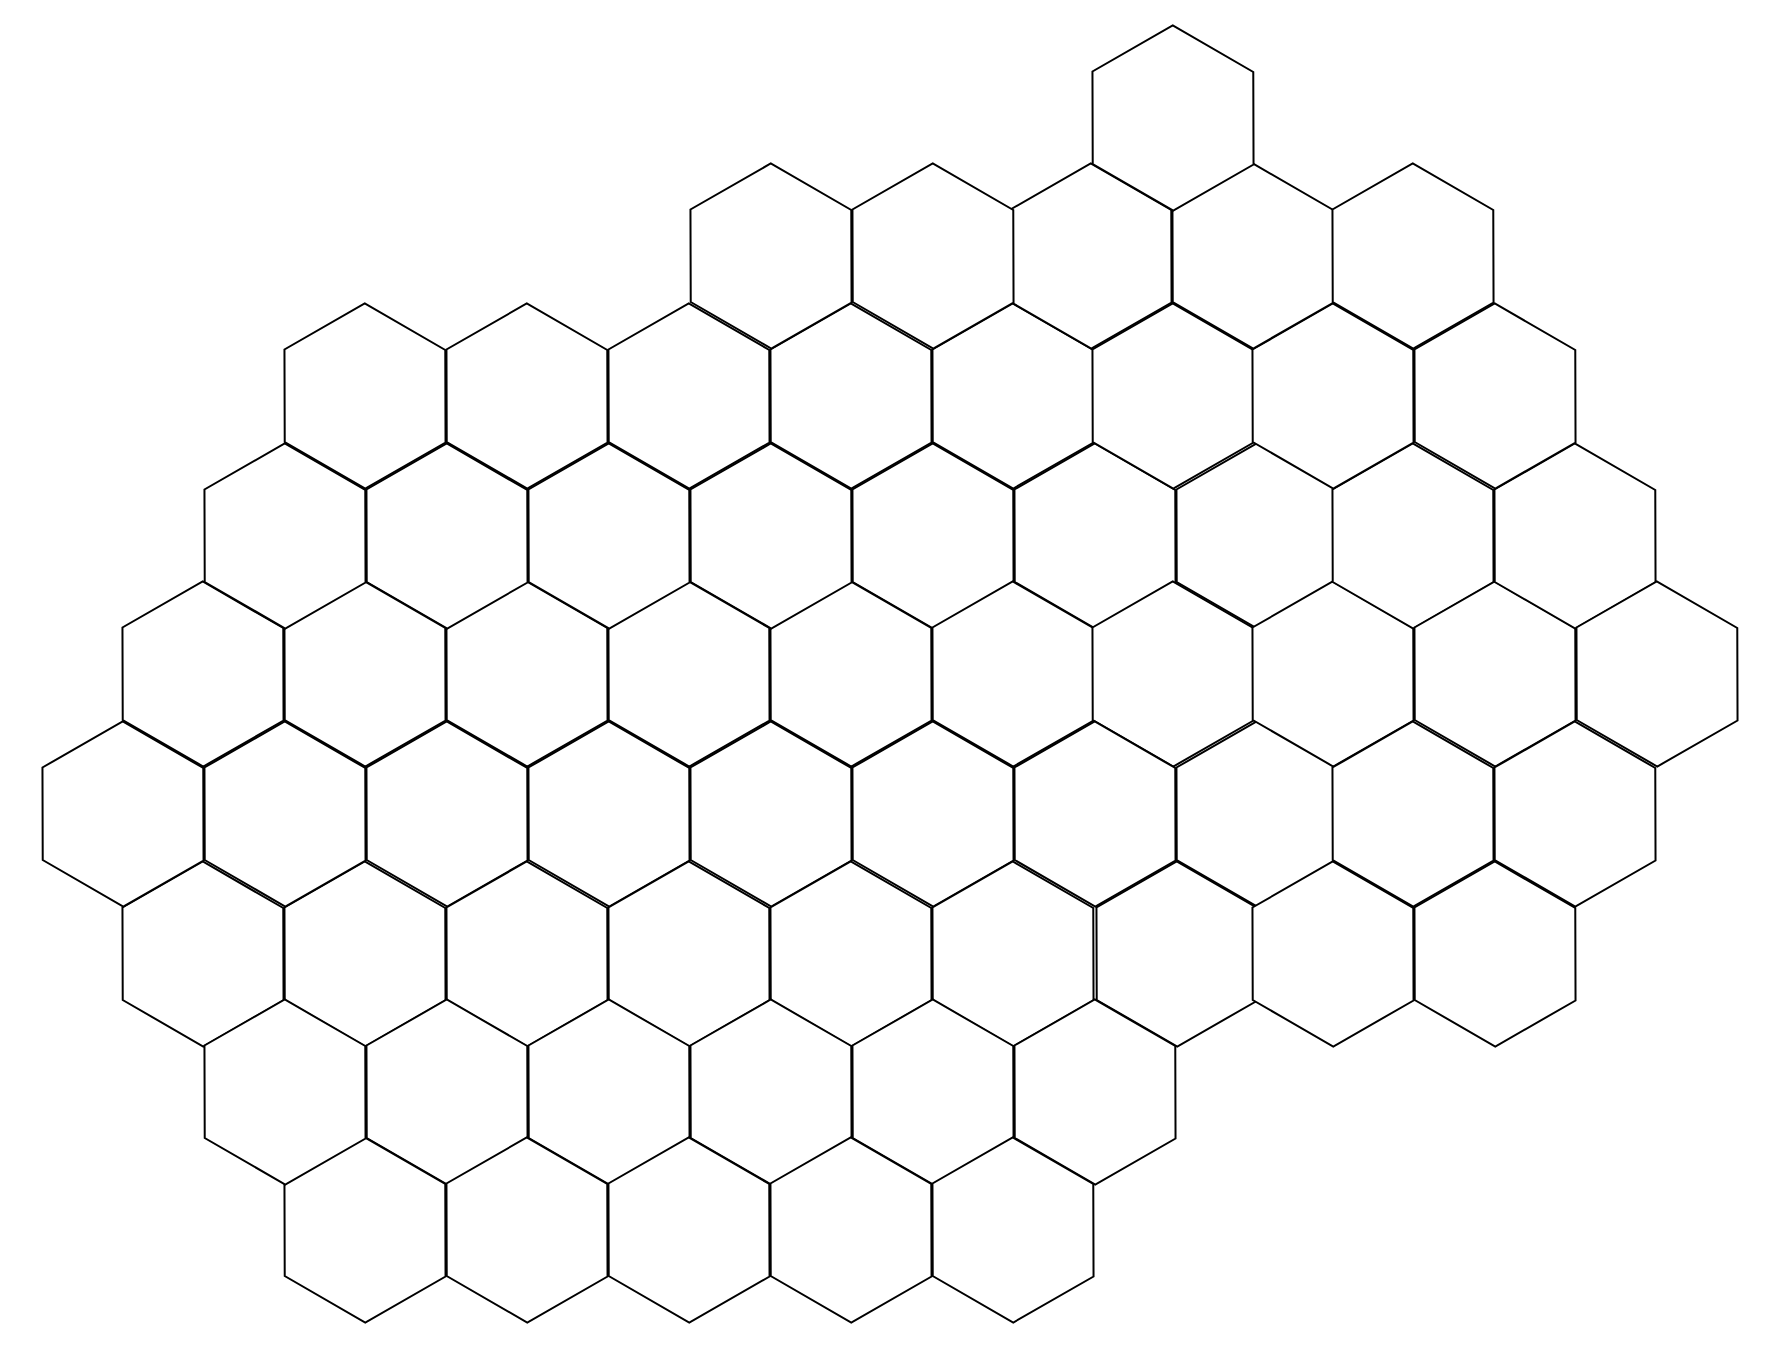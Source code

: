 <mxfile version="20.8.3" type="github">
  <diagram id="XPhTKNF28dQuIdIMpQ-h" name="第 1 页">
    <mxGraphModel dx="2099" dy="1924" grid="0" gridSize="10" guides="1" tooltips="1" connect="1" arrows="1" fold="1" page="1" pageScale="1" pageWidth="827" pageHeight="1169" math="0" shadow="0">
      <root>
        <mxCell id="0" />
        <mxCell id="1" parent="0" />
        <mxCell id="LTn0dVmBfaK23uDgp_GB-1" value="" style="verticalLabelPosition=bottom;verticalAlign=top;html=1;shape=hexagon;perimeter=hexagonPerimeter2;arcSize=6;size=0.25;rotation=30;" vertex="1" parent="1">
          <mxGeometry x="350.0" y="200" width="93" height="80" as="geometry" />
        </mxCell>
        <mxCell id="LTn0dVmBfaK23uDgp_GB-2" value="" style="verticalLabelPosition=bottom;verticalAlign=top;html=1;shape=hexagon;perimeter=hexagonPerimeter2;arcSize=6;size=0.25;rotation=30;" vertex="1" parent="1">
          <mxGeometry x="431.0" y="200" width="93" height="80" as="geometry" />
        </mxCell>
        <mxCell id="LTn0dVmBfaK23uDgp_GB-3" value="" style="verticalLabelPosition=bottom;verticalAlign=top;html=1;shape=hexagon;perimeter=hexagonPerimeter2;arcSize=6;size=0.25;rotation=30;" vertex="1" parent="1">
          <mxGeometry x="390.0" y="269" width="93" height="80" as="geometry" />
        </mxCell>
        <mxCell id="LTn0dVmBfaK23uDgp_GB-4" value="" style="verticalLabelPosition=bottom;verticalAlign=top;html=1;shape=hexagon;perimeter=hexagonPerimeter2;arcSize=6;size=0.25;rotation=30;" vertex="1" parent="1">
          <mxGeometry x="309.0" y="269" width="93" height="80" as="geometry" />
        </mxCell>
        <mxCell id="LTn0dVmBfaK23uDgp_GB-5" value="" style="verticalLabelPosition=bottom;verticalAlign=top;html=1;shape=hexagon;perimeter=hexagonPerimeter2;arcSize=6;size=0.25;rotation=30;" vertex="1" parent="1">
          <mxGeometry x="269.0" y="200" width="93" height="80" as="geometry" />
        </mxCell>
        <mxCell id="LTn0dVmBfaK23uDgp_GB-6" value="" style="verticalLabelPosition=bottom;verticalAlign=top;html=1;shape=hexagon;perimeter=hexagonPerimeter2;arcSize=6;size=0.25;rotation=30;" vertex="1" parent="1">
          <mxGeometry x="350.0" y="339" width="93" height="80" as="geometry" />
        </mxCell>
        <mxCell id="LTn0dVmBfaK23uDgp_GB-7" value="" style="verticalLabelPosition=bottom;verticalAlign=top;html=1;shape=hexagon;perimeter=hexagonPerimeter2;arcSize=6;size=0.25;rotation=30;" vertex="1" parent="1">
          <mxGeometry x="390.0" y="130" width="93" height="80" as="geometry" />
        </mxCell>
        <mxCell id="LTn0dVmBfaK23uDgp_GB-8" value="" style="verticalLabelPosition=bottom;verticalAlign=top;html=1;shape=hexagon;perimeter=hexagonPerimeter2;arcSize=6;size=0.25;rotation=30;" vertex="1" parent="1">
          <mxGeometry x="309.0" y="130" width="93" height="80" as="geometry" />
        </mxCell>
        <mxCell id="LTn0dVmBfaK23uDgp_GB-9" value="" style="verticalLabelPosition=bottom;verticalAlign=top;html=1;shape=hexagon;perimeter=hexagonPerimeter2;arcSize=6;size=0.25;rotation=30;" vertex="1" parent="1">
          <mxGeometry x="470.0" y="130" width="93" height="80" as="geometry" />
        </mxCell>
        <mxCell id="LTn0dVmBfaK23uDgp_GB-10" value="" style="verticalLabelPosition=bottom;verticalAlign=top;html=1;shape=hexagon;perimeter=hexagonPerimeter2;arcSize=6;size=0.25;rotation=30;" vertex="1" parent="1">
          <mxGeometry x="512" y="200" width="93" height="80" as="geometry" />
        </mxCell>
        <mxCell id="LTn0dVmBfaK23uDgp_GB-11" value="" style="verticalLabelPosition=bottom;verticalAlign=top;html=1;shape=hexagon;perimeter=hexagonPerimeter2;arcSize=6;size=0.25;rotation=30;" vertex="1" parent="1">
          <mxGeometry x="470.0" y="269" width="93" height="80" as="geometry" />
        </mxCell>
        <mxCell id="LTn0dVmBfaK23uDgp_GB-12" value="" style="verticalLabelPosition=bottom;verticalAlign=top;html=1;shape=hexagon;perimeter=hexagonPerimeter2;arcSize=6;size=0.25;rotation=30;" vertex="1" parent="1">
          <mxGeometry x="431.0" y="339" width="93" height="80" as="geometry" />
        </mxCell>
        <mxCell id="LTn0dVmBfaK23uDgp_GB-13" value="" style="verticalLabelPosition=bottom;verticalAlign=top;html=1;shape=hexagon;perimeter=hexagonPerimeter2;arcSize=6;size=0.25;rotation=30;" vertex="1" parent="1">
          <mxGeometry x="512.0" y="339" width="93" height="80" as="geometry" />
        </mxCell>
        <mxCell id="LTn0dVmBfaK23uDgp_GB-14" value="" style="verticalLabelPosition=bottom;verticalAlign=top;html=1;shape=hexagon;perimeter=hexagonPerimeter2;arcSize=6;size=0.25;rotation=30;" vertex="1" parent="1">
          <mxGeometry x="550" y="269" width="93" height="80" as="geometry" />
        </mxCell>
        <mxCell id="LTn0dVmBfaK23uDgp_GB-15" value="" style="verticalLabelPosition=bottom;verticalAlign=top;html=1;shape=hexagon;perimeter=hexagonPerimeter2;arcSize=6;size=0.25;rotation=30;" vertex="1" parent="1">
          <mxGeometry x="590" y="200" width="93" height="80" as="geometry" />
        </mxCell>
        <mxCell id="LTn0dVmBfaK23uDgp_GB-16" value="" style="verticalLabelPosition=bottom;verticalAlign=top;html=1;shape=hexagon;perimeter=hexagonPerimeter2;arcSize=6;size=0.25;rotation=30;" vertex="1" parent="1">
          <mxGeometry x="550" y="130" width="93" height="80" as="geometry" />
        </mxCell>
        <mxCell id="LTn0dVmBfaK23uDgp_GB-17" value="" style="shape=image;verticalLabelPosition=bottom;verticalAlign=top;imageAspect=0;image=https://cdn.discordapp.com/attachments/878496221998772225/1061518419993821224/magicut_1673156061437.png" vertex="1" parent="1">
          <mxGeometry x="266" y="192.0" width="102" height="101" as="geometry" />
        </mxCell>
        <mxCell id="LTn0dVmBfaK23uDgp_GB-18" value="" style="shape=image;verticalLabelPosition=bottom;verticalAlign=top;imageAspect=0;image=https://cdn.discordapp.com/attachments/878496221998772225/1061518419993821224/magicut_1673156061437.png" vertex="1" parent="1">
          <mxGeometry x="348" y="192.0" width="102" height="101" as="geometry" />
        </mxCell>
        <mxCell id="LTn0dVmBfaK23uDgp_GB-19" value="" style="shape=image;verticalLabelPosition=bottom;verticalAlign=top;imageAspect=0;image=https://cdn.discordapp.com/attachments/878496221998772225/1061518419993821224/magicut_1673156061437.png" vertex="1" parent="1">
          <mxGeometry x="429" y="192.0" width="102" height="101" as="geometry" />
        </mxCell>
        <mxCell id="LTn0dVmBfaK23uDgp_GB-20" value="" style="shape=image;verticalLabelPosition=bottom;verticalAlign=top;imageAspect=0;image=https://cdn.discordapp.com/attachments/878496221998772225/1061518419993821224/magicut_1673156061437.png" vertex="1" parent="1">
          <mxGeometry x="510" y="192.0" width="102" height="101" as="geometry" />
        </mxCell>
        <mxCell id="LTn0dVmBfaK23uDgp_GB-21" value="" style="shape=image;verticalLabelPosition=bottom;verticalAlign=top;imageAspect=0;image=https://cdn.discordapp.com/attachments/878496221998772225/1061518419993821224/magicut_1673156061437.png" vertex="1" parent="1">
          <mxGeometry x="388" y="123.0" width="102" height="101" as="geometry" />
        </mxCell>
        <mxCell id="LTn0dVmBfaK23uDgp_GB-22" value="" style="verticalLabelPosition=bottom;verticalAlign=top;html=1;shape=hexagon;perimeter=hexagonPerimeter2;arcSize=6;size=0.25;rotation=30;" vertex="1" parent="1">
          <mxGeometry x="228.0" y="269" width="93" height="80" as="geometry" />
        </mxCell>
        <mxCell id="LTn0dVmBfaK23uDgp_GB-23" value="" style="verticalLabelPosition=bottom;verticalAlign=top;html=1;shape=hexagon;perimeter=hexagonPerimeter2;arcSize=6;size=0.25;rotation=30;" vertex="1" parent="1">
          <mxGeometry x="269.0" y="339" width="93" height="80" as="geometry" />
        </mxCell>
        <mxCell id="LTn0dVmBfaK23uDgp_GB-24" value="" style="verticalLabelPosition=bottom;verticalAlign=top;html=1;shape=hexagon;perimeter=hexagonPerimeter2;arcSize=6;size=0.25;rotation=30;" vertex="1" parent="1">
          <mxGeometry x="188.0" y="339" width="93" height="80" as="geometry" />
        </mxCell>
        <mxCell id="LTn0dVmBfaK23uDgp_GB-25" value="" style="verticalLabelPosition=bottom;verticalAlign=top;html=1;shape=hexagon;perimeter=hexagonPerimeter2;arcSize=6;size=0.25;rotation=30;" vertex="1" parent="1">
          <mxGeometry x="147.0" y="269" width="93" height="80" as="geometry" />
        </mxCell>
        <mxCell id="LTn0dVmBfaK23uDgp_GB-26" value="" style="verticalLabelPosition=bottom;verticalAlign=top;html=1;shape=hexagon;perimeter=hexagonPerimeter2;arcSize=6;size=0.25;rotation=30;" vertex="1" parent="1">
          <mxGeometry x="188.0" y="200" width="93" height="80" as="geometry" />
        </mxCell>
        <mxCell id="LTn0dVmBfaK23uDgp_GB-27" value="" style="verticalLabelPosition=bottom;verticalAlign=top;html=1;shape=hexagon;perimeter=hexagonPerimeter2;arcSize=6;size=0.25;rotation=30;" vertex="1" parent="1">
          <mxGeometry x="228.0" y="130" width="93" height="80" as="geometry" />
        </mxCell>
        <mxCell id="LTn0dVmBfaK23uDgp_GB-28" value="" style="verticalLabelPosition=bottom;verticalAlign=top;html=1;shape=hexagon;perimeter=hexagonPerimeter2;arcSize=6;size=0.25;rotation=30;" vertex="1" parent="1">
          <mxGeometry x="147.0" y="130" width="93" height="80" as="geometry" />
        </mxCell>
        <mxCell id="LTn0dVmBfaK23uDgp_GB-29" value="" style="verticalLabelPosition=bottom;verticalAlign=top;html=1;shape=hexagon;perimeter=hexagonPerimeter2;arcSize=6;size=0.25;rotation=30;" vertex="1" parent="1">
          <mxGeometry x="107.0" y="200" width="93" height="80" as="geometry" />
        </mxCell>
        <mxCell id="LTn0dVmBfaK23uDgp_GB-30" value="" style="verticalLabelPosition=bottom;verticalAlign=top;html=1;shape=hexagon;perimeter=hexagonPerimeter2;arcSize=6;size=0.25;rotation=30;" vertex="1" parent="1">
          <mxGeometry x="66.0" y="269" width="93" height="80" as="geometry" />
        </mxCell>
        <mxCell id="LTn0dVmBfaK23uDgp_GB-31" value="" style="verticalLabelPosition=bottom;verticalAlign=top;html=1;shape=hexagon;perimeter=hexagonPerimeter2;arcSize=6;size=0.25;rotation=30;" vertex="1" parent="1">
          <mxGeometry x="107.0" y="339" width="93" height="80" as="geometry" />
        </mxCell>
        <mxCell id="LTn0dVmBfaK23uDgp_GB-32" value="" style="verticalLabelPosition=bottom;verticalAlign=top;html=1;shape=hexagon;perimeter=hexagonPerimeter2;arcSize=6;size=0.25;rotation=30;" vertex="1" parent="1">
          <mxGeometry x="147.0" y="409" width="93" height="80" as="geometry" />
        </mxCell>
        <mxCell id="LTn0dVmBfaK23uDgp_GB-33" value="" style="verticalLabelPosition=bottom;verticalAlign=top;html=1;shape=hexagon;perimeter=hexagonPerimeter2;arcSize=6;size=0.25;rotation=30;" vertex="1" parent="1">
          <mxGeometry x="228.0" y="409" width="93" height="80" as="geometry" />
        </mxCell>
        <mxCell id="LTn0dVmBfaK23uDgp_GB-34" value="" style="verticalLabelPosition=bottom;verticalAlign=top;html=1;shape=hexagon;perimeter=hexagonPerimeter2;arcSize=6;size=0.25;rotation=30;" vertex="1" parent="1">
          <mxGeometry x="309.0" y="409" width="93" height="80" as="geometry" />
        </mxCell>
        <mxCell id="LTn0dVmBfaK23uDgp_GB-35" value="" style="verticalLabelPosition=bottom;verticalAlign=top;html=1;shape=hexagon;perimeter=hexagonPerimeter2;arcSize=6;size=0.25;rotation=30;" vertex="1" parent="1">
          <mxGeometry x="390.0" y="409" width="93" height="80" as="geometry" />
        </mxCell>
        <mxCell id="LTn0dVmBfaK23uDgp_GB-36" value="" style="verticalLabelPosition=bottom;verticalAlign=top;html=1;shape=hexagon;perimeter=hexagonPerimeter2;arcSize=6;size=0.25;rotation=30;" vertex="1" parent="1">
          <mxGeometry x="472.0" y="409" width="93" height="80" as="geometry" />
        </mxCell>
        <mxCell id="LTn0dVmBfaK23uDgp_GB-37" value="" style="shape=image;verticalLabelPosition=bottom;verticalAlign=top;imageAspect=0;image=https://cdn.discordapp.com/attachments/878496221998772225/1061518419993821224/magicut_1673156061437.png" vertex="1" parent="1">
          <mxGeometry x="226" y="262.0" width="102" height="101" as="geometry" />
        </mxCell>
        <mxCell id="LTn0dVmBfaK23uDgp_GB-38" value="" style="shape=image;verticalLabelPosition=bottom;verticalAlign=top;imageAspect=0;image=https://cdn.discordapp.com/attachments/878496221998772225/1061518419993821224/magicut_1673156061437.png" vertex="1" parent="1">
          <mxGeometry x="142.5" y="262.0" width="102" height="101" as="geometry" />
        </mxCell>
        <mxCell id="LTn0dVmBfaK23uDgp_GB-39" value="" style="shape=image;verticalLabelPosition=bottom;verticalAlign=top;imageAspect=0;image=https://cdn.discordapp.com/attachments/878496221998772225/1061518419993821224/magicut_1673156061437.png" vertex="1" parent="1">
          <mxGeometry x="102.5" y="331.0" width="102" height="101" as="geometry" />
        </mxCell>
        <mxCell id="LTn0dVmBfaK23uDgp_GB-40" value="" style="shape=image;verticalLabelPosition=bottom;verticalAlign=top;imageAspect=0;image=https://cdn.discordapp.com/attachments/878496221998772225/1061518419993821224/magicut_1673156061437.png" vertex="1" parent="1">
          <mxGeometry x="186" y="331.0" width="102" height="101" as="geometry" />
        </mxCell>
        <mxCell id="LTn0dVmBfaK23uDgp_GB-41" value="" style="shape=image;verticalLabelPosition=bottom;verticalAlign=top;imageAspect=0;image=https://cdn.discordapp.com/attachments/878496221998772225/1061518419993821224/magicut_1673156061437.png" vertex="1" parent="1">
          <mxGeometry x="266" y="331.0" width="102" height="101" as="geometry" />
        </mxCell>
        <mxCell id="LTn0dVmBfaK23uDgp_GB-42" value="" style="shape=image;verticalLabelPosition=bottom;verticalAlign=top;imageAspect=0;image=https://cdn.discordapp.com/attachments/878496221998772225/1061518419993821224/magicut_1673156061437.png" vertex="1" parent="1">
          <mxGeometry x="348" y="331.0" width="102" height="101" as="geometry" />
        </mxCell>
        <mxCell id="LTn0dVmBfaK23uDgp_GB-43" value="" style="shape=image;verticalLabelPosition=bottom;verticalAlign=top;imageAspect=0;image=https://cdn.discordapp.com/attachments/878496221998772225/1061518419993821224/magicut_1673156061437.png" vertex="1" parent="1">
          <mxGeometry x="307" y="401.0" width="102" height="101" as="geometry" />
        </mxCell>
        <mxCell id="LTn0dVmBfaK23uDgp_GB-44" value="" style="verticalLabelPosition=bottom;verticalAlign=top;html=1;shape=hexagon;perimeter=hexagonPerimeter2;arcSize=6;size=0.25;rotation=30;" vertex="1" parent="1">
          <mxGeometry x="631" y="269" width="93" height="80" as="geometry" />
        </mxCell>
        <mxCell id="LTn0dVmBfaK23uDgp_GB-45" value="" style="verticalLabelPosition=bottom;verticalAlign=top;html=1;shape=hexagon;perimeter=hexagonPerimeter2;arcSize=6;size=0.25;rotation=30;" vertex="1" parent="1">
          <mxGeometry x="671" y="200" width="93" height="80" as="geometry" />
        </mxCell>
        <mxCell id="LTn0dVmBfaK23uDgp_GB-46" value="" style="verticalLabelPosition=bottom;verticalAlign=top;html=1;shape=hexagon;perimeter=hexagonPerimeter2;arcSize=6;size=0.25;rotation=30;" vertex="1" parent="1">
          <mxGeometry x="590" y="339" width="93" height="80" as="geometry" />
        </mxCell>
        <mxCell id="LTn0dVmBfaK23uDgp_GB-47" value="" style="verticalLabelPosition=bottom;verticalAlign=top;html=1;shape=hexagon;perimeter=hexagonPerimeter2;arcSize=6;size=0.25;rotation=30;" vertex="1" parent="1">
          <mxGeometry x="671" y="339" width="93" height="80" as="geometry" />
        </mxCell>
        <mxCell id="LTn0dVmBfaK23uDgp_GB-48" value="" style="verticalLabelPosition=bottom;verticalAlign=top;html=1;shape=hexagon;perimeter=hexagonPerimeter2;arcSize=6;size=0.25;rotation=30;" vertex="1" parent="1">
          <mxGeometry x="712" y="269" width="93" height="80" as="geometry" />
        </mxCell>
        <mxCell id="LTn0dVmBfaK23uDgp_GB-49" value="" style="verticalLabelPosition=bottom;verticalAlign=top;html=1;shape=hexagon;perimeter=hexagonPerimeter2;arcSize=6;size=0.25;rotation=30;" vertex="1" parent="1">
          <mxGeometry x="550" y="409" width="93" height="80" as="geometry" />
        </mxCell>
        <mxCell id="LTn0dVmBfaK23uDgp_GB-50" value="" style="verticalLabelPosition=bottom;verticalAlign=top;html=1;shape=hexagon;perimeter=hexagonPerimeter2;arcSize=6;size=0.25;rotation=30;" vertex="1" parent="1">
          <mxGeometry x="631" y="409" width="93" height="80" as="geometry" />
        </mxCell>
        <mxCell id="LTn0dVmBfaK23uDgp_GB-51" value="" style="verticalLabelPosition=bottom;verticalAlign=top;html=1;shape=hexagon;perimeter=hexagonPerimeter2;arcSize=6;size=0.25;rotation=30;" vertex="1" parent="1">
          <mxGeometry x="429" y="60" width="93" height="80" as="geometry" />
        </mxCell>
        <mxCell id="LTn0dVmBfaK23uDgp_GB-52" value="" style="verticalLabelPosition=bottom;verticalAlign=top;html=1;shape=hexagon;perimeter=hexagonPerimeter2;arcSize=6;size=0.25;rotation=30;" vertex="1" parent="1">
          <mxGeometry x="350" y="60" width="93" height="80" as="geometry" />
        </mxCell>
        <mxCell id="LTn0dVmBfaK23uDgp_GB-53" value="" style="verticalLabelPosition=bottom;verticalAlign=top;html=1;shape=hexagon;perimeter=hexagonPerimeter2;arcSize=6;size=0.25;rotation=30;" vertex="1" parent="1">
          <mxGeometry x="269" y="60" width="93" height="80" as="geometry" />
        </mxCell>
        <mxCell id="LTn0dVmBfaK23uDgp_GB-54" value="" style="verticalLabelPosition=bottom;verticalAlign=top;html=1;shape=hexagon;perimeter=hexagonPerimeter2;arcSize=6;size=0.25;rotation=30;" vertex="1" parent="1">
          <mxGeometry x="510" y="60" width="93" height="80" as="geometry" />
        </mxCell>
        <mxCell id="LTn0dVmBfaK23uDgp_GB-55" value="" style="verticalLabelPosition=bottom;verticalAlign=top;html=1;shape=hexagon;perimeter=hexagonPerimeter2;arcSize=6;size=0.25;rotation=30;" vertex="1" parent="1">
          <mxGeometry x="470" y="-9" width="93" height="80" as="geometry" />
        </mxCell>
        <mxCell id="LTn0dVmBfaK23uDgp_GB-56" value="" style="verticalLabelPosition=bottom;verticalAlign=top;html=1;shape=hexagon;perimeter=hexagonPerimeter2;arcSize=6;size=0.25;rotation=30;" vertex="1" parent="1">
          <mxGeometry x="590" y="60" width="93" height="80" as="geometry" />
        </mxCell>
        <mxCell id="LTn0dVmBfaK23uDgp_GB-57" value="" style="verticalLabelPosition=bottom;verticalAlign=top;html=1;shape=hexagon;perimeter=hexagonPerimeter2;arcSize=6;size=0.25;rotation=30;" vertex="1" parent="1">
          <mxGeometry x="631" y="130" width="93" height="80" as="geometry" />
        </mxCell>
        <mxCell id="LTn0dVmBfaK23uDgp_GB-59" value="" style="verticalLabelPosition=bottom;verticalAlign=top;html=1;shape=hexagon;perimeter=hexagonPerimeter2;arcSize=6;size=0.25;rotation=30;" vertex="1" parent="1">
          <mxGeometry x="66" y="409" width="93" height="80" as="geometry" />
        </mxCell>
        <mxCell id="LTn0dVmBfaK23uDgp_GB-60" value="" style="verticalLabelPosition=bottom;verticalAlign=top;html=1;shape=hexagon;perimeter=hexagonPerimeter2;arcSize=6;size=0.25;rotation=30;" vertex="1" parent="1">
          <mxGeometry x="26" y="339" width="93" height="80" as="geometry" />
        </mxCell>
        <mxCell id="LTn0dVmBfaK23uDgp_GB-61" value="" style="verticalLabelPosition=bottom;verticalAlign=top;html=1;shape=hexagon;perimeter=hexagonPerimeter2;arcSize=6;size=0.25;rotation=30;" vertex="1" parent="1">
          <mxGeometry x="-15" y="409" width="93" height="80" as="geometry" />
        </mxCell>
        <mxCell id="LTn0dVmBfaK23uDgp_GB-62" value="" style="verticalLabelPosition=bottom;verticalAlign=top;html=1;shape=hexagon;perimeter=hexagonPerimeter2;arcSize=6;size=0.25;rotation=30;" vertex="1" parent="1">
          <mxGeometry x="-55" y="339" width="93" height="80" as="geometry" />
        </mxCell>
        <mxCell id="LTn0dVmBfaK23uDgp_GB-63" value="" style="verticalLabelPosition=bottom;verticalAlign=top;html=1;shape=hexagon;perimeter=hexagonPerimeter2;arcSize=6;size=0.25;rotation=30;" vertex="1" parent="1">
          <mxGeometry x="-15" y="269" width="93" height="80" as="geometry" />
        </mxCell>
        <mxCell id="LTn0dVmBfaK23uDgp_GB-64" value="" style="verticalLabelPosition=bottom;verticalAlign=top;html=1;shape=hexagon;perimeter=hexagonPerimeter2;arcSize=6;size=0.25;rotation=30;" vertex="1" parent="1">
          <mxGeometry x="26" y="200" width="93" height="80" as="geometry" />
        </mxCell>
        <mxCell id="LTn0dVmBfaK23uDgp_GB-65" value="" style="verticalLabelPosition=bottom;verticalAlign=top;html=1;shape=hexagon;perimeter=hexagonPerimeter2;arcSize=6;size=0.25;rotation=30;" vertex="1" parent="1">
          <mxGeometry x="66" y="130" width="93" height="80" as="geometry" />
        </mxCell>
        <mxCell id="LTn0dVmBfaK23uDgp_GB-66" value="" style="verticalLabelPosition=bottom;verticalAlign=top;html=1;shape=hexagon;perimeter=hexagonPerimeter2;arcSize=6;size=0.25;rotation=30;" vertex="1" parent="1">
          <mxGeometry x="269" y="478" width="93" height="80" as="geometry" />
        </mxCell>
        <mxCell id="LTn0dVmBfaK23uDgp_GB-67" value="" style="verticalLabelPosition=bottom;verticalAlign=top;html=1;shape=hexagon;perimeter=hexagonPerimeter2;arcSize=6;size=0.25;rotation=30;" vertex="1" parent="1">
          <mxGeometry x="188" y="478" width="93" height="80" as="geometry" />
        </mxCell>
        <mxCell id="LTn0dVmBfaK23uDgp_GB-68" value="" style="verticalLabelPosition=bottom;verticalAlign=top;html=1;shape=hexagon;perimeter=hexagonPerimeter2;arcSize=6;size=0.25;rotation=30;" vertex="1" parent="1">
          <mxGeometry x="107" y="478" width="93" height="80" as="geometry" />
        </mxCell>
        <mxCell id="LTn0dVmBfaK23uDgp_GB-69" value="" style="verticalLabelPosition=bottom;verticalAlign=top;html=1;shape=hexagon;perimeter=hexagonPerimeter2;arcSize=6;size=0.25;rotation=30;" vertex="1" parent="1">
          <mxGeometry x="350" y="478" width="93" height="80" as="geometry" />
        </mxCell>
        <mxCell id="LTn0dVmBfaK23uDgp_GB-70" value="" style="verticalLabelPosition=bottom;verticalAlign=top;html=1;shape=hexagon;perimeter=hexagonPerimeter2;arcSize=6;size=0.25;rotation=30;" vertex="1" parent="1">
          <mxGeometry x="431" y="478" width="93" height="80" as="geometry" />
        </mxCell>
        <mxCell id="LTn0dVmBfaK23uDgp_GB-71" value="" style="verticalLabelPosition=bottom;verticalAlign=top;html=1;shape=hexagon;perimeter=hexagonPerimeter2;arcSize=6;size=0.25;rotation=30;" vertex="1" parent="1">
          <mxGeometry x="228" y="547" width="93" height="80" as="geometry" />
        </mxCell>
        <mxCell id="LTn0dVmBfaK23uDgp_GB-72" value="" style="verticalLabelPosition=bottom;verticalAlign=top;html=1;shape=hexagon;perimeter=hexagonPerimeter2;arcSize=6;size=0.25;rotation=30;" vertex="1" parent="1">
          <mxGeometry x="309" y="547" width="93" height="80" as="geometry" />
        </mxCell>
        <mxCell id="LTn0dVmBfaK23uDgp_GB-73" value="" style="verticalLabelPosition=bottom;verticalAlign=top;html=1;shape=hexagon;perimeter=hexagonPerimeter2;arcSize=6;size=0.25;rotation=30;" vertex="1" parent="1">
          <mxGeometry x="390" y="547" width="93" height="80" as="geometry" />
        </mxCell>
        <mxCell id="LTn0dVmBfaK23uDgp_GB-74" value="" style="verticalLabelPosition=bottom;verticalAlign=top;html=1;shape=hexagon;perimeter=hexagonPerimeter2;arcSize=6;size=0.25;rotation=30;" vertex="1" parent="1">
          <mxGeometry x="147" y="547" width="93" height="80" as="geometry" />
        </mxCell>
        <mxCell id="LTn0dVmBfaK23uDgp_GB-75" value="" style="verticalLabelPosition=bottom;verticalAlign=top;html=1;shape=hexagon;perimeter=hexagonPerimeter2;arcSize=6;size=0.25;rotation=30;" vertex="1" parent="1">
          <mxGeometry x="66" y="547" width="93" height="80" as="geometry" />
        </mxCell>
        <mxCell id="LTn0dVmBfaK23uDgp_GB-76" value="" style="verticalLabelPosition=bottom;verticalAlign=top;html=1;shape=hexagon;perimeter=hexagonPerimeter2;arcSize=6;size=0.25;rotation=30;" vertex="1" parent="1">
          <mxGeometry x="26" y="478" width="93" height="80" as="geometry" />
        </mxCell>
        <mxCell id="LTn0dVmBfaK23uDgp_GB-77" value="" style="shape=image;verticalLabelPosition=bottom;verticalAlign=top;imageAspect=0;image=https://cdn.discordapp.com/attachments/878496221998772225/1061518419993821224/magicut_1673156061437.png" vertex="1" parent="1">
          <mxGeometry x="629" y="262.0" width="102" height="101" as="geometry" />
        </mxCell>
        <mxCell id="LTn0dVmBfaK23uDgp_GB-78" value="" style="shape=image;verticalLabelPosition=bottom;verticalAlign=top;imageAspect=0;image=https://cdn.discordapp.com/attachments/878496221998772225/1061518419993821224/magicut_1673156061437.png" vertex="1" parent="1">
          <mxGeometry x="710" y="262.0" width="102" height="101" as="geometry" />
        </mxCell>
      </root>
    </mxGraphModel>
  </diagram>
</mxfile>
